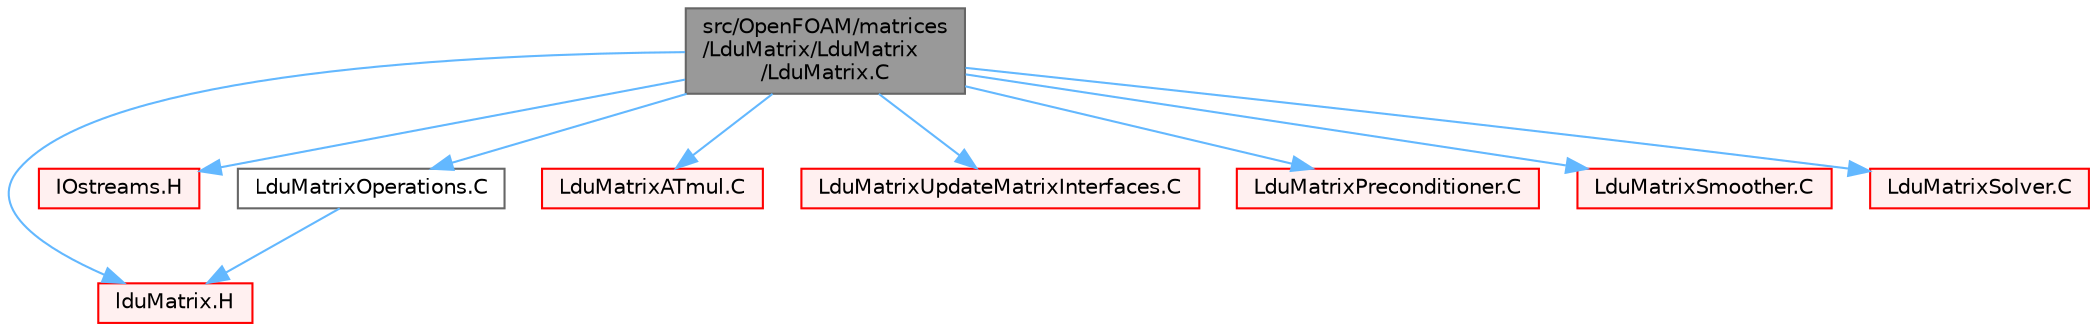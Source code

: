digraph "src/OpenFOAM/matrices/LduMatrix/LduMatrix/LduMatrix.C"
{
 // LATEX_PDF_SIZE
  bgcolor="transparent";
  edge [fontname=Helvetica,fontsize=10,labelfontname=Helvetica,labelfontsize=10];
  node [fontname=Helvetica,fontsize=10,shape=box,height=0.2,width=0.4];
  Node1 [id="Node000001",label="src/OpenFOAM/matrices\l/LduMatrix/LduMatrix\l/LduMatrix.C",height=0.2,width=0.4,color="gray40", fillcolor="grey60", style="filled", fontcolor="black",tooltip=" "];
  Node1 -> Node2 [id="edge1_Node000001_Node000002",color="steelblue1",style="solid",tooltip=" "];
  Node2 [id="Node000002",label="lduMatrix.H",height=0.2,width=0.4,color="red", fillcolor="#FFF0F0", style="filled",URL="$lduMatrix_8H.html",tooltip=" "];
  Node1 -> Node209 [id="edge2_Node000001_Node000209",color="steelblue1",style="solid",tooltip=" "];
  Node209 [id="Node000209",label="IOstreams.H",height=0.2,width=0.4,color="red", fillcolor="#FFF0F0", style="filled",URL="$IOstreams_8H.html",tooltip="Useful combination of include files which define Sin, Sout and Serr and the use of IO streams general..."];
  Node1 -> Node213 [id="edge3_Node000001_Node000213",color="steelblue1",style="solid",tooltip=" "];
  Node213 [id="Node000213",label="LduMatrixOperations.C",height=0.2,width=0.4,color="grey40", fillcolor="white", style="filled",URL="$LduMatrixOperations_8C.html",tooltip=" "];
  Node213 -> Node2 [id="edge4_Node000213_Node000002",color="steelblue1",style="solid",tooltip=" "];
  Node1 -> Node214 [id="edge5_Node000001_Node000214",color="steelblue1",style="solid",tooltip=" "];
  Node214 [id="Node000214",label="LduMatrixATmul.C",height=0.2,width=0.4,color="red", fillcolor="#FFF0F0", style="filled",URL="$LduMatrixATmul_8C.html",tooltip=" "];
  Node1 -> Node218 [id="edge6_Node000001_Node000218",color="steelblue1",style="solid",tooltip=" "];
  Node218 [id="Node000218",label="LduMatrixUpdateMatrixInterfaces.C",height=0.2,width=0.4,color="red", fillcolor="#FFF0F0", style="filled",URL="$LduMatrixUpdateMatrixInterfaces_8C.html",tooltip=" "];
  Node1 -> Node219 [id="edge7_Node000001_Node000219",color="steelblue1",style="solid",tooltip=" "];
  Node219 [id="Node000219",label="LduMatrixPreconditioner.C",height=0.2,width=0.4,color="red", fillcolor="#FFF0F0", style="filled",URL="$LduMatrixPreconditioner_8C.html",tooltip=" "];
  Node1 -> Node220 [id="edge8_Node000001_Node000220",color="steelblue1",style="solid",tooltip=" "];
  Node220 [id="Node000220",label="LduMatrixSmoother.C",height=0.2,width=0.4,color="red", fillcolor="#FFF0F0", style="filled",URL="$LduMatrixSmoother_8C.html",tooltip=" "];
  Node1 -> Node221 [id="edge9_Node000001_Node000221",color="steelblue1",style="solid",tooltip=" "];
  Node221 [id="Node000221",label="LduMatrixSolver.C",height=0.2,width=0.4,color="red", fillcolor="#FFF0F0", style="filled",URL="$LduMatrixSolver_8C.html",tooltip=" "];
}
